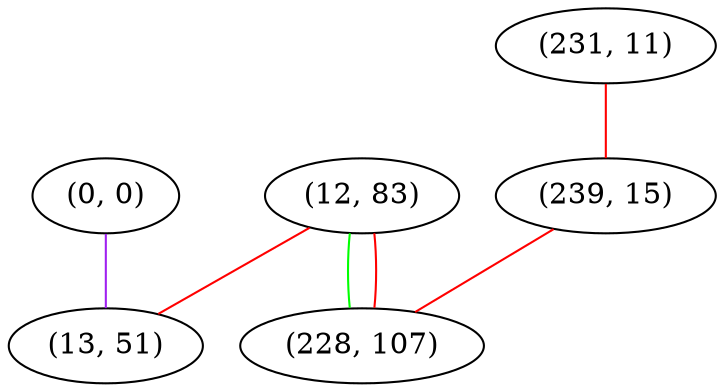 graph "" {
"(0, 0)";
"(12, 83)";
"(13, 51)";
"(231, 11)";
"(239, 15)";
"(228, 107)";
"(0, 0)" -- "(13, 51)"  [color=purple, key=0, weight=4];
"(12, 83)" -- "(228, 107)"  [color=green, key=0, weight=2];
"(12, 83)" -- "(228, 107)"  [color=red, key=1, weight=1];
"(12, 83)" -- "(13, 51)"  [color=red, key=0, weight=1];
"(231, 11)" -- "(239, 15)"  [color=red, key=0, weight=1];
"(239, 15)" -- "(228, 107)"  [color=red, key=0, weight=1];
}
